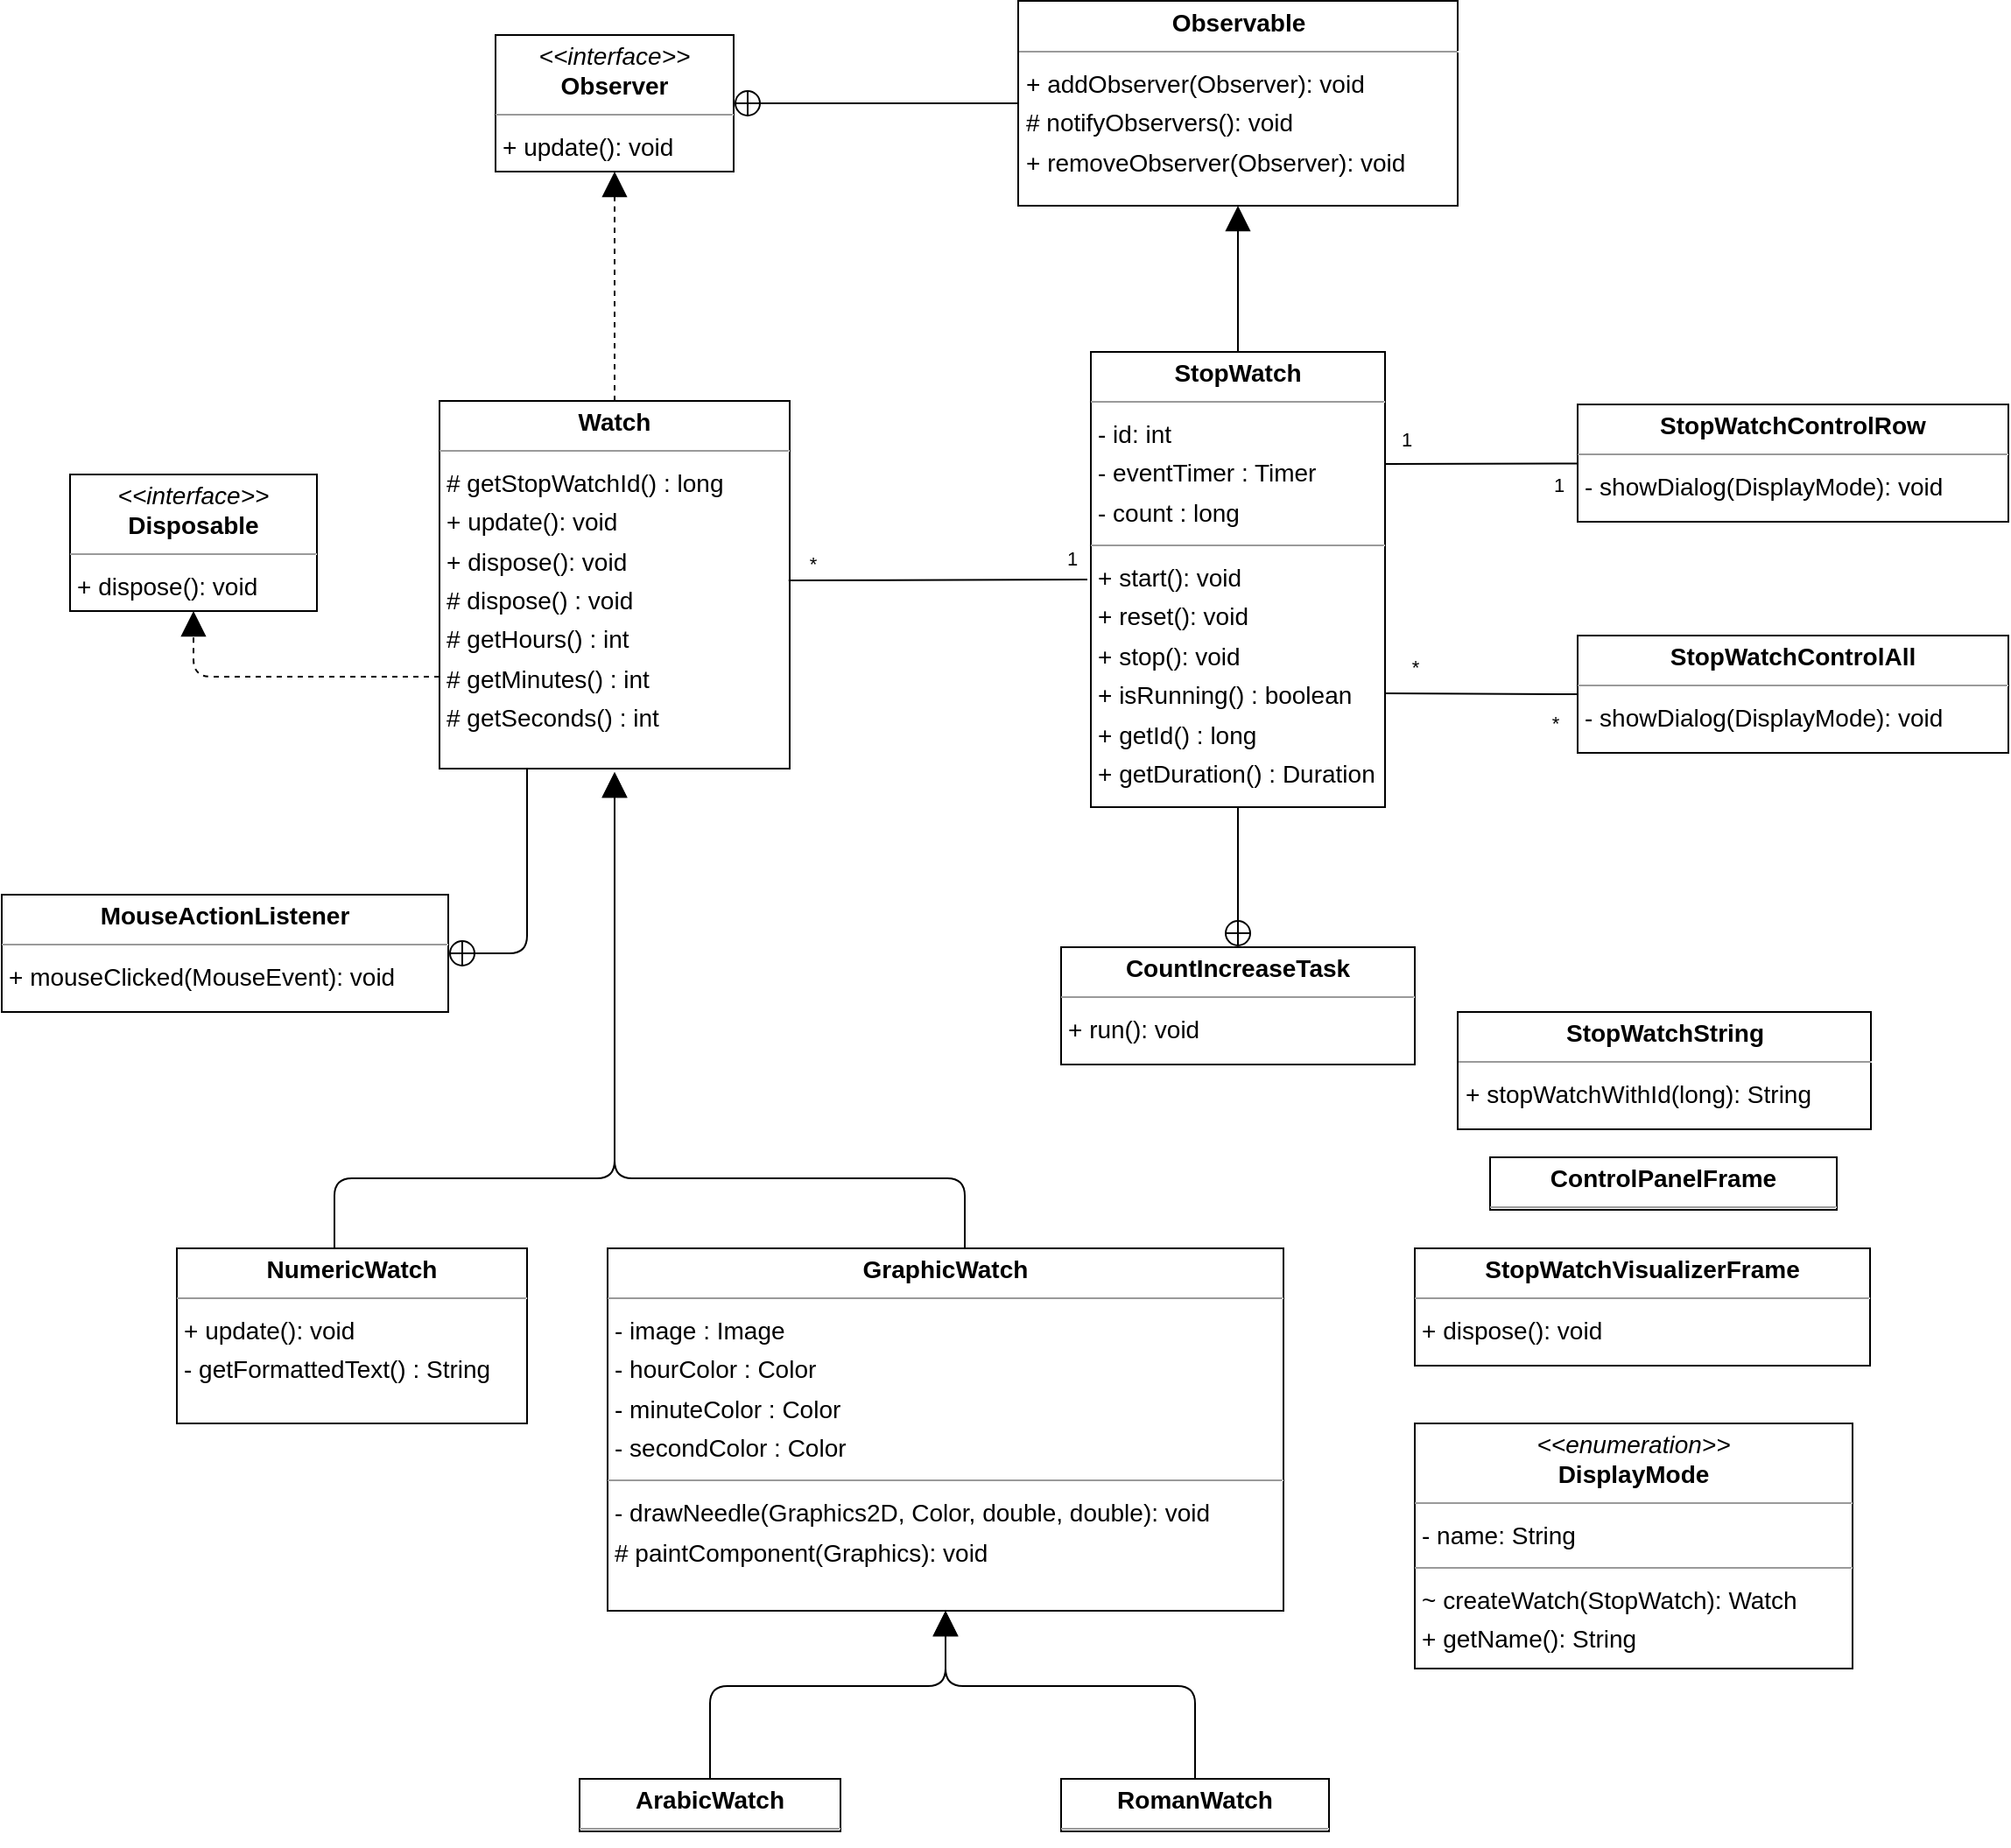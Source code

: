 <mxfile version="20.5.3" type="embed"><diagram id="qT5OGec3QdOGnVZmYam1" name="Page-1"><mxGraphModel dx="1452" dy="673" grid="1" gridSize="10" guides="1" tooltips="1" connect="1" arrows="1" fold="1" page="0" pageScale="1" pageWidth="850" pageHeight="1100" background="none" math="0" shadow="0"><root><mxCell id="0"/><mxCell id="1" parent="0"/><mxCell id="node5" value="&lt;p style=&quot;margin:0px;margin-top:4px;text-align:center;&quot;&gt;&lt;b&gt;ArabicWatch&lt;/b&gt;&lt;/p&gt;&lt;hr size=&quot;1&quot;/&gt;" style="verticalAlign=top;align=left;overflow=fill;fontSize=14;fontFamily=Helvetica;html=1;rounded=0;shadow=0;comic=0;labelBackgroundColor=none;strokeWidth=1;" parent="1" vertex="1"><mxGeometry x="-140" y="1225" width="149" height="30" as="geometry"/></mxCell><mxCell id="node10" value="&lt;p style=&quot;margin:0px;margin-top:4px;text-align:center;&quot;&gt;&lt;b&gt;ControlPanelFrame&lt;/b&gt;&lt;/p&gt;&lt;hr size=&quot;1&quot;/&gt;" style="verticalAlign=top;align=left;overflow=fill;fontSize=14;fontFamily=Helvetica;html=1;rounded=0;shadow=0;comic=0;labelBackgroundColor=none;strokeWidth=1;" parent="1" vertex="1"><mxGeometry x="380" y="870" width="198" height="30" as="geometry"/></mxCell><mxCell id="node16" value="&lt;p style=&quot;margin:0px;margin-top:4px;text-align:center;&quot;&gt;&lt;b&gt;CountIncreaseTask&lt;/b&gt;&lt;/p&gt;&lt;hr size=&quot;1&quot;/&gt;&lt;p style=&quot;margin:0 0 0 4px;line-height:1.6;&quot;&gt;+ run(): void&lt;/p&gt;" style="verticalAlign=top;align=left;overflow=fill;fontSize=14;fontFamily=Helvetica;html=1;rounded=0;shadow=0;comic=0;labelBackgroundColor=none;strokeWidth=1;" parent="1" vertex="1"><mxGeometry x="135" y="750" width="202" height="67" as="geometry"/></mxCell><mxCell id="node4" value="&lt;p style=&quot;margin:0px;margin-top:4px;text-align:center;&quot;&gt;&lt;i&gt;&amp;lt;&amp;lt;enumeration&amp;gt;&amp;gt;&lt;/i&gt;&lt;br&gt;&lt;b&gt;DisplayMode&lt;/b&gt;&lt;/p&gt;&lt;hr size=&quot;1&quot;&gt;&lt;p style=&quot;margin:0 0 0 4px;line-height:1.6;&quot;&gt;- name: String&lt;/p&gt;&lt;hr size=&quot;1&quot;&gt;&lt;p style=&quot;margin:0 0 0 4px;line-height:1.6;&quot;&gt;~ createWatch(StopWatch): Watch&lt;br&gt;&lt;/p&gt;&lt;p style=&quot;margin:0 0 0 4px;line-height:1.6;&quot;&gt;+ getName(): String&lt;/p&gt;" style="verticalAlign=top;align=left;overflow=fill;fontSize=14;fontFamily=Helvetica;html=1;rounded=0;shadow=0;comic=0;labelBackgroundColor=none;strokeWidth=1;" parent="1" vertex="1"><mxGeometry x="337" y="1022" width="250" height="140" as="geometry"/></mxCell><mxCell id="node11" value="&lt;p style=&quot;margin:0px;margin-top:4px;text-align:center;&quot;&gt;&lt;i&gt;&amp;lt;&amp;lt;interface&amp;gt;&amp;gt;&lt;/i&gt;&lt;br/&gt;&lt;b&gt;Disposable&lt;/b&gt;&lt;/p&gt;&lt;hr size=&quot;1&quot;/&gt;&lt;p style=&quot;margin:0 0 0 4px;line-height:1.6;&quot;&gt;+ dispose(): void&lt;/p&gt;" style="verticalAlign=top;align=left;overflow=fill;fontSize=14;fontFamily=Helvetica;html=1;rounded=0;shadow=0;comic=0;labelBackgroundColor=none;strokeWidth=1;" parent="1" vertex="1"><mxGeometry x="-431" y="480" width="141" height="78" as="geometry"/></mxCell><mxCell id="node7" value="&lt;p style=&quot;margin:0px;margin-top:4px;text-align:center;&quot;&gt;&lt;b&gt;GraphicWatch&lt;/b&gt;&lt;/p&gt;&lt;hr size=&quot;1&quot;&gt;&lt;p style=&quot;margin:0 0 0 4px;line-height:1.6;&quot;&gt;- image : Image&lt;/p&gt;&lt;p style=&quot;margin:0 0 0 4px;line-height:1.6;&quot;&gt;- hourColor : Color&lt;/p&gt;&lt;p style=&quot;margin:0 0 0 4px;line-height:1.6;&quot;&gt;- minuteColor : Color&lt;/p&gt;&lt;p style=&quot;margin:0 0 0 4px;line-height:1.6;&quot;&gt;- secondColor : Color&lt;/p&gt;&lt;hr size=&quot;1&quot;&gt;&lt;p style=&quot;margin: 0px 0px 0px 4px; line-height: 1.6;&quot;&gt;- drawNeedle(Graphics2D, Color, double, double): void&lt;br&gt;# paintComponent(Graphics): void&lt;/p&gt;" style="verticalAlign=top;align=left;overflow=fill;fontSize=14;fontFamily=Helvetica;html=1;rounded=0;shadow=0;comic=0;labelBackgroundColor=none;strokeWidth=1;" parent="1" vertex="1"><mxGeometry x="-124" y="922" width="386" height="207" as="geometry"/></mxCell><mxCell id="node15" value="&lt;p style=&quot;margin:0px;margin-top:4px;text-align:center;&quot;&gt;&lt;b&gt;MouseActionListener&lt;/b&gt;&lt;/p&gt;&lt;hr size=&quot;1&quot;/&gt;&lt;p style=&quot;margin:0 0 0 4px;line-height:1.6;&quot;&gt;+ mouseClicked(MouseEvent): void&lt;/p&gt;" style="verticalAlign=top;align=left;overflow=fill;fontSize=14;fontFamily=Helvetica;html=1;rounded=0;shadow=0;comic=0;labelBackgroundColor=none;strokeWidth=1;" parent="1" vertex="1"><mxGeometry x="-470" y="720" width="255" height="67" as="geometry"/></mxCell><mxCell id="node2" value="&lt;p style=&quot;margin:0px;margin-top:4px;text-align:center;&quot;&gt;&lt;b&gt;NumericWatch&lt;/b&gt;&lt;/p&gt;&lt;hr size=&quot;1&quot;&gt;&lt;p style=&quot;margin:0 0 0 4px;line-height:1.6;&quot;&gt;+ update(): void&lt;/p&gt;&lt;p style=&quot;margin:0 0 0 4px;line-height:1.6;&quot;&gt;- getFormattedText() : String&lt;/p&gt;" style="verticalAlign=top;align=left;overflow=fill;fontSize=14;fontFamily=Helvetica;html=1;rounded=0;shadow=0;comic=0;labelBackgroundColor=none;strokeWidth=1;" parent="1" vertex="1"><mxGeometry x="-370" y="922" width="200" height="100" as="geometry"/></mxCell><mxCell id="node0" value="&lt;p style=&quot;margin:0px;margin-top:4px;text-align:center;&quot;&gt;&lt;b&gt;Observable&lt;/b&gt;&lt;/p&gt;&lt;hr size=&quot;1&quot;/&gt;&lt;p style=&quot;margin:0 0 0 4px;line-height:1.6;&quot;&gt;+ addObserver(Observer): void&lt;br/&gt;# notifyObservers(): void&lt;br/&gt;+ removeObserver(Observer): void&lt;/p&gt;" style="verticalAlign=top;align=left;overflow=fill;fontSize=14;fontFamily=Helvetica;html=1;rounded=0;shadow=0;comic=0;labelBackgroundColor=none;strokeWidth=1;" parent="1" vertex="1"><mxGeometry x="110.5" y="209.5" width="251" height="117" as="geometry"/></mxCell><mxCell id="node14" value="&lt;p style=&quot;margin:0px;margin-top:4px;text-align:center;&quot;&gt;&lt;i&gt;&amp;lt;&amp;lt;interface&amp;gt;&amp;gt;&lt;/i&gt;&lt;br/&gt;&lt;b&gt;Observer&lt;/b&gt;&lt;/p&gt;&lt;hr size=&quot;1&quot;/&gt;&lt;p style=&quot;margin:0 0 0 4px;line-height:1.6;&quot;&gt;+ update(): void&lt;/p&gt;" style="verticalAlign=top;align=left;overflow=fill;fontSize=14;fontFamily=Helvetica;html=1;rounded=0;shadow=0;comic=0;labelBackgroundColor=none;strokeWidth=1;" parent="1" vertex="1"><mxGeometry x="-188" y="229" width="136" height="78" as="geometry"/></mxCell><mxCell id="node12" value="&lt;p style=&quot;margin:0px;margin-top:4px;text-align:center;&quot;&gt;&lt;b&gt;RomanWatch&lt;/b&gt;&lt;/p&gt;&lt;hr size=&quot;1&quot;/&gt;" style="verticalAlign=top;align=left;overflow=fill;fontSize=14;fontFamily=Helvetica;html=1;rounded=0;shadow=0;comic=0;labelBackgroundColor=none;strokeWidth=1;" parent="1" vertex="1"><mxGeometry x="135" y="1225" width="153" height="30" as="geometry"/></mxCell><mxCell id="node6" value="&lt;p style=&quot;margin:0px;margin-top:4px;text-align:center;&quot;&gt;&lt;b&gt;StopWatch&lt;/b&gt;&lt;/p&gt;&lt;hr size=&quot;1&quot;&gt;&lt;p style=&quot;margin:0 0 0 4px;line-height:1.6;&quot;&gt;- id: int&lt;/p&gt;&lt;p style=&quot;margin:0 0 0 4px;line-height:1.6;&quot;&gt;- eventTimer : Timer&lt;/p&gt;&lt;p style=&quot;margin:0 0 0 4px;line-height:1.6;&quot;&gt;- count : long&lt;/p&gt;&lt;hr size=&quot;1&quot;&gt;&lt;p style=&quot;margin:0 0 0 4px;line-height:1.6;&quot;&gt;+ start(): void&lt;br&gt;+ reset(): void&lt;br&gt;+ stop(): void&lt;/p&gt;&lt;p style=&quot;margin:0 0 0 4px;line-height:1.6;&quot;&gt;+ isRunning() : boolean&lt;/p&gt;&lt;p style=&quot;margin:0 0 0 4px;line-height:1.6;&quot;&gt;+ getId() : long&lt;/p&gt;&lt;p style=&quot;margin:0 0 0 4px;line-height:1.6;&quot;&gt;+ getDuration() : Duration&lt;/p&gt;" style="verticalAlign=top;align=left;overflow=fill;fontSize=14;fontFamily=Helvetica;html=1;rounded=0;shadow=0;comic=0;labelBackgroundColor=none;strokeWidth=1;" parent="1" vertex="1"><mxGeometry x="152" y="410" width="168" height="260" as="geometry"/></mxCell><mxCell id="node9" value="&lt;p style=&quot;margin:0px;margin-top:4px;text-align:center;&quot;&gt;&lt;b&gt;StopWatchControlAll&lt;/b&gt;&lt;/p&gt;&lt;hr size=&quot;1&quot;/&gt;&lt;p style=&quot;margin:0 0 0 4px;line-height:1.6;&quot;&gt;- showDialog(DisplayMode): void&lt;/p&gt;" style="verticalAlign=top;align=left;overflow=fill;fontSize=14;fontFamily=Helvetica;html=1;rounded=0;shadow=0;comic=0;labelBackgroundColor=none;strokeWidth=1;" parent="1" vertex="1"><mxGeometry x="430" y="572" width="246" height="67" as="geometry"/></mxCell><mxCell id="node8" value="&lt;p style=&quot;margin:0px;margin-top:4px;text-align:center;&quot;&gt;&lt;b&gt;StopWatchControlRow&lt;/b&gt;&lt;/p&gt;&lt;hr size=&quot;1&quot;/&gt;&lt;p style=&quot;margin:0 0 0 4px;line-height:1.6;&quot;&gt;- showDialog(DisplayMode): void&lt;/p&gt;" style="verticalAlign=top;align=left;overflow=fill;fontSize=14;fontFamily=Helvetica;html=1;rounded=0;shadow=0;comic=0;labelBackgroundColor=none;strokeWidth=1;" parent="1" vertex="1"><mxGeometry x="430" y="440" width="246" height="67" as="geometry"/></mxCell><mxCell id="node3" value="&lt;p style=&quot;margin:0px;margin-top:4px;text-align:center;&quot;&gt;&lt;b&gt;StopWatchString&lt;/b&gt;&lt;/p&gt;&lt;hr size=&quot;1&quot;/&gt;&lt;p style=&quot;margin:0 0 0 4px;line-height:1.6;&quot;&gt;+ stopWatchWithId(long): String&lt;/p&gt;" style="verticalAlign=top;align=left;overflow=fill;fontSize=14;fontFamily=Helvetica;html=1;rounded=0;shadow=0;comic=0;labelBackgroundColor=none;strokeWidth=1;" parent="1" vertex="1"><mxGeometry x="361.5" y="787" width="236" height="67" as="geometry"/></mxCell><mxCell id="node1" value="&lt;p style=&quot;margin:0px;margin-top:4px;text-align:center;&quot;&gt;&lt;b&gt;StopWatchVisualizerFrame&lt;/b&gt;&lt;/p&gt;&lt;hr size=&quot;1&quot;/&gt;&lt;p style=&quot;margin:0 0 0 4px;line-height:1.6;&quot;&gt;+ dispose(): void&lt;/p&gt;" style="verticalAlign=top;align=left;overflow=fill;fontSize=14;fontFamily=Helvetica;html=1;rounded=0;shadow=0;comic=0;labelBackgroundColor=none;strokeWidth=1;" parent="1" vertex="1"><mxGeometry x="337" y="922" width="260" height="67" as="geometry"/></mxCell><mxCell id="node13" value="&lt;p style=&quot;margin:0px;margin-top:4px;text-align:center;&quot;&gt;&lt;b&gt;Watch&lt;/b&gt;&lt;/p&gt;&lt;hr size=&quot;1&quot;&gt;&lt;p style=&quot;margin:0 0 0 4px;line-height:1.6;&quot;&gt;&lt;span style=&quot;background-color: initial;&quot;&gt;# getStopWatchId() : long&lt;/span&gt;&lt;/p&gt;&lt;p style=&quot;margin:0 0 0 4px;line-height:1.6;&quot;&gt;+ update(): void&lt;br&gt;+ dispose(): void&lt;/p&gt;&lt;p style=&quot;margin:0 0 0 4px;line-height:1.6;&quot;&gt;# dispose() : void&lt;/p&gt;&lt;p style=&quot;margin:0 0 0 4px;line-height:1.6;&quot;&gt;# getHours() : int&lt;/p&gt;&lt;p style=&quot;margin:0 0 0 4px;line-height:1.6;&quot;&gt;# getMinutes() : int&lt;/p&gt;&lt;p style=&quot;margin:0 0 0 4px;line-height:1.6;&quot;&gt;# getSeconds() : int&lt;/p&gt;" style="verticalAlign=top;align=left;overflow=fill;fontSize=14;fontFamily=Helvetica;html=1;rounded=0;shadow=0;comic=0;labelBackgroundColor=none;strokeWidth=1;" parent="1" vertex="1"><mxGeometry x="-220" y="438" width="200" height="210" as="geometry"/></mxCell><mxCell id="edge3" value="" style="html=1;rounded=1;edgeStyle=orthogonalEdgeStyle;dashed=0;startArrow=none;endArrow=block;endSize=12;exitX=0.500;exitY=0.001;exitDx=0;exitDy=0;entryX=0.500;entryY=1.000;entryDx=0;entryDy=0;" parent="1" source="node5" target="node7" edge="1"><mxGeometry width="50" height="50" relative="1" as="geometry"><Array as="points"><mxPoint x="-66" y="1172"/><mxPoint x="69" y="1172"/></Array></mxGeometry></mxCell><mxCell id="edge9" value="" style="html=1;rounded=1;edgeStyle=orthogonalEdgeStyle;dashed=0;startArrow=circlePlus;startFill=0;endArrow=none;" parent="1" source="node16" target="node6" edge="1"><mxGeometry width="50" height="50" relative="1" as="geometry"><Array as="points"/></mxGeometry></mxCell><mxCell id="edge0" value="" style="html=1;rounded=1;edgeStyle=orthogonalEdgeStyle;dashed=0;startArrow=none;endArrow=block;endSize=12;" parent="1" source="node7" edge="1"><mxGeometry width="50" height="50" relative="1" as="geometry"><Array as="points"><mxPoint x="80" y="882"/><mxPoint x="-120" y="882"/></Array><mxPoint x="80" y="922" as="sourcePoint"/><mxPoint x="-120" y="650" as="targetPoint"/></mxGeometry></mxCell><mxCell id="edge7" value="" style="html=1;rounded=1;edgeStyle=orthogonalEdgeStyle;dashed=0;startArrow=circlePlus;startFill=0;endArrow=none;entryX=0.25;entryY=1;entryDx=0;entryDy=0;" parent="1" source="node15" target="node13" edge="1"><mxGeometry width="50" height="50" relative="1" as="geometry"><Array as="points"><mxPoint x="-170" y="754"/></Array></mxGeometry></mxCell><mxCell id="edge4" value="" style="html=1;rounded=1;edgeStyle=orthogonalEdgeStyle;dashed=0;startArrow=none;endArrow=block;endSize=12;" parent="1" source="node2" edge="1"><mxGeometry width="50" height="50" relative="1" as="geometry"><Array as="points"><mxPoint x="-280" y="882"/><mxPoint x="-120" y="882"/></Array><mxPoint x="-120" y="650" as="targetPoint"/></mxGeometry></mxCell><mxCell id="edge8" value="" style="html=1;rounded=1;edgeStyle=orthogonalEdgeStyle;dashed=0;startArrow=circlePlus;startFill=0;endArrow=none;entryX=0;entryY=0.5;entryDx=0;entryDy=0;" parent="1" source="node14" target="node0" edge="1"><mxGeometry width="50" height="50" relative="1" as="geometry"><Array as="points"/></mxGeometry></mxCell><mxCell id="edge5" value="" style="html=1;rounded=1;edgeStyle=orthogonalEdgeStyle;dashed=0;startArrow=none;endArrow=block;endSize=12;entryX=0.500;entryY=1.000;entryDx=0;entryDy=0;" parent="1" source="node12" target="node7" edge="1"><mxGeometry width="50" height="50" relative="1" as="geometry"><Array as="points"><mxPoint x="212" y="1172"/><mxPoint x="69" y="1172"/></Array><mxPoint x="166" y="1240" as="sourcePoint"/></mxGeometry></mxCell><mxCell id="edge2" value="" style="html=1;rounded=1;edgeStyle=orthogonalEdgeStyle;dashed=0;startArrow=none;endArrow=block;endSize=12;" parent="1" source="node6" target="node0" edge="1"><mxGeometry width="50" height="50" relative="1" as="geometry"><Array as="points"><mxPoint x="229" y="297"/><mxPoint x="225" y="297"/></Array></mxGeometry></mxCell><mxCell id="edge1" value="" style="html=1;rounded=1;edgeStyle=orthogonalEdgeStyle;dashed=1;startArrow=none;endArrow=block;endSize=12;entryX=0.500;entryY=1.001;entryDx=0;entryDy=0;exitX=0;exitY=0.75;exitDx=0;exitDy=0;" parent="1" source="node13" target="node11" edge="1"><mxGeometry width="50" height="50" relative="1" as="geometry"><Array as="points"/></mxGeometry></mxCell><mxCell id="edge6" value="" style="html=1;rounded=1;edgeStyle=orthogonalEdgeStyle;dashed=1;startArrow=none;endArrow=block;endSize=12;exitX=0.5;exitY=0;exitDx=0;exitDy=0;entryX=0.5;entryY=1;entryDx=0;entryDy=0;" parent="1" source="node13" target="node14" edge="1"><mxGeometry width="50" height="50" relative="1" as="geometry"><Array as="points"><mxPoint x="-120" y="330"/><mxPoint x="-120" y="330"/></Array></mxGeometry></mxCell><mxCell id="6" style="edgeStyle=orthogonalEdgeStyle;rounded=0;orthogonalLoop=1;jettySize=auto;html=1;exitX=0.5;exitY=1;exitDx=0;exitDy=0;" parent="1" source="node12" target="node12" edge="1"><mxGeometry relative="1" as="geometry"/></mxCell><mxCell id="9" value="" style="endArrow=none;html=1;rounded=0;exitX=0.997;exitY=0.488;exitDx=0;exitDy=0;exitPerimeter=0;" parent="1" source="node13" edge="1"><mxGeometry width="50" height="50" relative="1" as="geometry"><mxPoint x="90" y="540" as="sourcePoint"/><mxPoint x="150" y="540" as="targetPoint"/><Array as="points"/></mxGeometry></mxCell><mxCell id="10" value="1" style="edgeLabel;html=1;align=center;verticalAlign=middle;resizable=0;points=[];" parent="9" vertex="1" connectable="0"><mxGeometry x="0.816" relative="1" as="geometry"><mxPoint x="6" y="-12" as="offset"/></mxGeometry></mxCell><mxCell id="15" value="*" style="edgeLabel;html=1;align=center;verticalAlign=middle;resizable=0;points=[];" parent="9" vertex="1" connectable="0"><mxGeometry x="-0.846" relative="1" as="geometry"><mxPoint y="-10" as="offset"/></mxGeometry></mxCell><mxCell id="16" value="" style="endArrow=none;html=1;rounded=0;" edge="1" parent="1" target="node8"><mxGeometry width="50" height="50" relative="1" as="geometry"><mxPoint x="320" y="474" as="sourcePoint"/><mxPoint x="420" y="670" as="targetPoint"/></mxGeometry></mxCell><mxCell id="20" value="1" style="edgeLabel;html=1;align=center;verticalAlign=middle;resizable=0;points=[];" vertex="1" connectable="0" parent="16"><mxGeometry x="-0.788" y="-1" relative="1" as="geometry"><mxPoint y="-15" as="offset"/></mxGeometry></mxCell><mxCell id="23" value="1" style="edgeLabel;html=1;align=center;verticalAlign=middle;resizable=0;points=[];" vertex="1" connectable="0" parent="16"><mxGeometry x="0.655" relative="1" as="geometry"><mxPoint x="8" y="12" as="offset"/></mxGeometry></mxCell><mxCell id="17" value="" style="endArrow=none;html=1;rounded=0;entryX=0;entryY=0.5;entryDx=0;entryDy=0;exitX=1;exitY=0.75;exitDx=0;exitDy=0;" edge="1" parent="1" source="node6" target="node9"><mxGeometry width="50" height="50" relative="1" as="geometry"><mxPoint x="350" y="615" as="sourcePoint"/><mxPoint x="430" y="610.004" as="targetPoint"/></mxGeometry></mxCell><mxCell id="21" value="*" style="edgeLabel;html=1;align=center;verticalAlign=middle;resizable=0;points=[];" vertex="1" connectable="0" parent="17"><mxGeometry x="-0.751" y="-3" relative="1" as="geometry"><mxPoint x="3" y="-18" as="offset"/></mxGeometry></mxCell><mxCell id="22" value="*" style="edgeLabel;html=1;align=center;verticalAlign=middle;resizable=0;points=[];" vertex="1" connectable="0" parent="17"><mxGeometry x="0.763" y="2" relative="1" as="geometry"><mxPoint y="18" as="offset"/></mxGeometry></mxCell></root></mxGraphModel></diagram></mxfile>